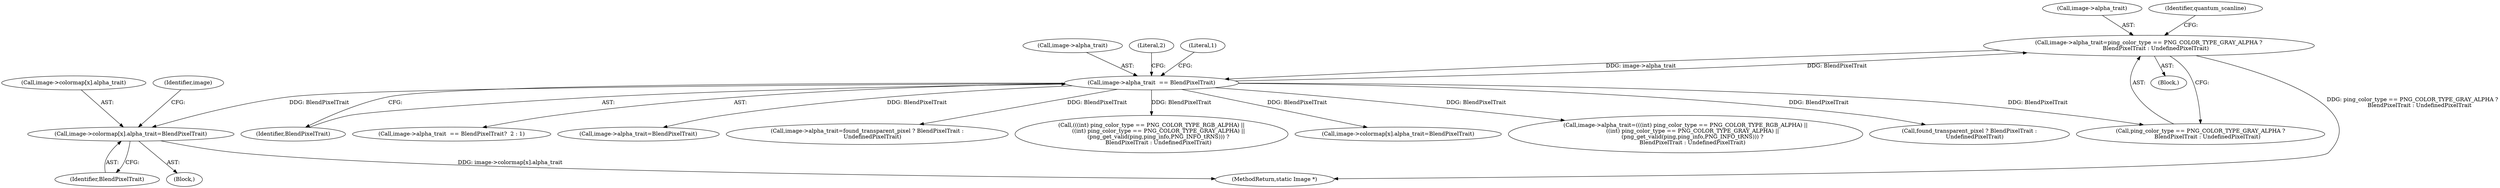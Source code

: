 digraph "0_ImageMagick_8ca35831e91c3db8c6d281d09b605001003bec08@array" {
"1004291" [label="(Call,image->colormap[x].alpha_trait=BlendPixelTrait)"];
"1003692" [label="(Call,image->alpha_trait  == BlendPixelTrait)"];
"1003672" [label="(Call,image->alpha_trait=ping_color_type == PNG_COLOR_TYPE_GRAY_ALPHA ?\n        BlendPixelTrait : UndefinedPixelTrait)"];
"1005010" [label="(Call,(((int) ping_color_type == PNG_COLOR_TYPE_RGB_ALPHA) ||\n        ((int) ping_color_type == PNG_COLOR_TYPE_GRAY_ALPHA) ||\n        (png_get_valid(ping,ping_info,PNG_INFO_tRNS))) ?\n        BlendPixelTrait : UndefinedPixelTrait)"];
"1005492" [label="(MethodReturn,static Image *)"];
"1004299" [label="(Identifier,BlendPixelTrait)"];
"1003676" [label="(Call,ping_color_type == PNG_COLOR_TYPE_GRAY_ALPHA ?\n        BlendPixelTrait : UndefinedPixelTrait)"];
"1004234" [label="(Call,image->colormap[x].alpha_trait=BlendPixelTrait)"];
"1005006" [label="(Call,image->alpha_trait=(((int) ping_color_type == PNG_COLOR_TYPE_RGB_ALPHA) ||\n        ((int) ping_color_type == PNG_COLOR_TYPE_GRAY_ALPHA) ||\n        (png_get_valid(ping,ping_info,PNG_INFO_tRNS))) ?\n        BlendPixelTrait : UndefinedPixelTrait)"];
"1004054" [label="(Call,found_transparent_pixel ? BlendPixelTrait :\n      UndefinedPixelTrait)"];
"1003673" [label="(Call,image->alpha_trait)"];
"1003692" [label="(Call,image->alpha_trait  == BlendPixelTrait)"];
"1003683" [label="(Identifier,quantum_scanline)"];
"1004292" [label="(Call,image->colormap[x].alpha_trait)"];
"1003696" [label="(Identifier,BlendPixelTrait)"];
"1003691" [label="(Call,image->alpha_trait  == BlendPixelTrait?  2 : 1)"];
"1004290" [label="(Block,)"];
"1003659" [label="(Block,)"];
"1003693" [label="(Call,image->alpha_trait)"];
"1003697" [label="(Literal,2)"];
"1004207" [label="(Call,image->alpha_trait=BlendPixelTrait)"];
"1004291" [label="(Call,image->colormap[x].alpha_trait=BlendPixelTrait)"];
"1004304" [label="(Identifier,image)"];
"1003698" [label="(Literal,1)"];
"1003672" [label="(Call,image->alpha_trait=ping_color_type == PNG_COLOR_TYPE_GRAY_ALPHA ?\n        BlendPixelTrait : UndefinedPixelTrait)"];
"1004050" [label="(Call,image->alpha_trait=found_transparent_pixel ? BlendPixelTrait :\n      UndefinedPixelTrait)"];
"1004291" -> "1004290"  [label="AST: "];
"1004291" -> "1004299"  [label="CFG: "];
"1004292" -> "1004291"  [label="AST: "];
"1004299" -> "1004291"  [label="AST: "];
"1004304" -> "1004291"  [label="CFG: "];
"1004291" -> "1005492"  [label="DDG: image->colormap[x].alpha_trait"];
"1003692" -> "1004291"  [label="DDG: BlendPixelTrait"];
"1003692" -> "1003691"  [label="AST: "];
"1003692" -> "1003696"  [label="CFG: "];
"1003693" -> "1003692"  [label="AST: "];
"1003696" -> "1003692"  [label="AST: "];
"1003697" -> "1003692"  [label="CFG: "];
"1003698" -> "1003692"  [label="CFG: "];
"1003692" -> "1003672"  [label="DDG: BlendPixelTrait"];
"1003692" -> "1003676"  [label="DDG: BlendPixelTrait"];
"1003672" -> "1003692"  [label="DDG: image->alpha_trait"];
"1003692" -> "1004050"  [label="DDG: BlendPixelTrait"];
"1003692" -> "1004054"  [label="DDG: BlendPixelTrait"];
"1003692" -> "1004207"  [label="DDG: BlendPixelTrait"];
"1003692" -> "1004234"  [label="DDG: BlendPixelTrait"];
"1003692" -> "1005006"  [label="DDG: BlendPixelTrait"];
"1003692" -> "1005010"  [label="DDG: BlendPixelTrait"];
"1003672" -> "1003659"  [label="AST: "];
"1003672" -> "1003676"  [label="CFG: "];
"1003673" -> "1003672"  [label="AST: "];
"1003676" -> "1003672"  [label="AST: "];
"1003683" -> "1003672"  [label="CFG: "];
"1003672" -> "1005492"  [label="DDG: ping_color_type == PNG_COLOR_TYPE_GRAY_ALPHA ?\n        BlendPixelTrait : UndefinedPixelTrait"];
}
